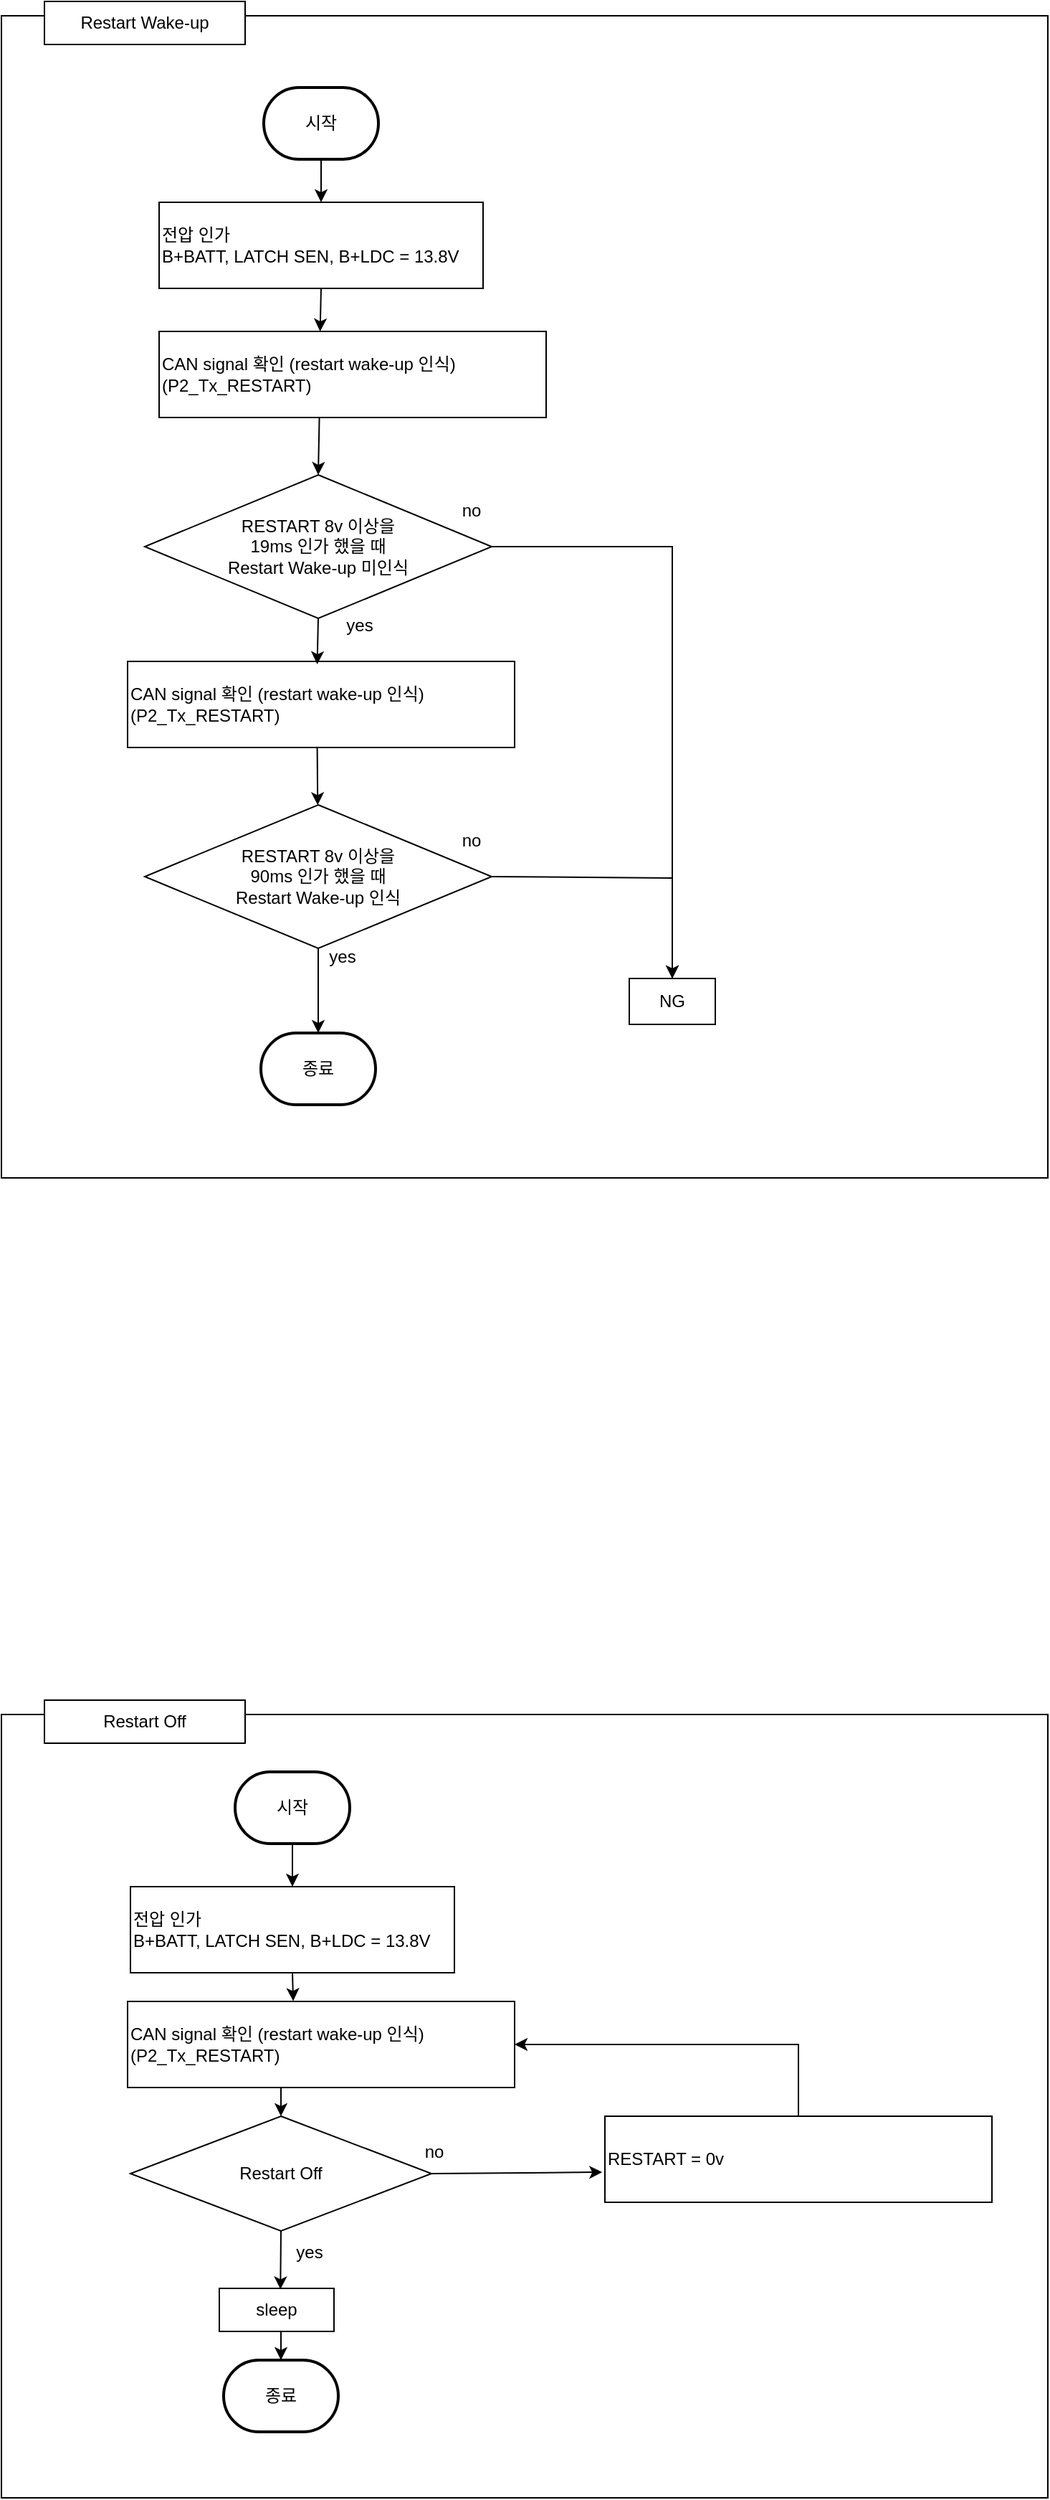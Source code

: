 <mxfile version="22.1.21" type="github">
  <diagram name="페이지-1" id="1IKooUKZ0aYFM0yAQ47z">
    <mxGraphModel dx="1687" dy="1059" grid="1" gridSize="10" guides="1" tooltips="1" connect="1" arrows="1" fold="1" page="1" pageScale="1" pageWidth="827" pageHeight="1169" math="0" shadow="0">
      <root>
        <mxCell id="0" />
        <mxCell id="1" parent="0" />
        <mxCell id="aunHTb1YWMdkFglgx5La-1" value="" style="rounded=0;whiteSpace=wrap;html=1;" vertex="1" parent="1">
          <mxGeometry x="40" y="60" width="730" height="810" as="geometry" />
        </mxCell>
        <mxCell id="aunHTb1YWMdkFglgx5La-2" value="시작" style="strokeWidth=2;html=1;shape=mxgraph.flowchart.terminator;whiteSpace=wrap;" vertex="1" parent="1">
          <mxGeometry x="223" y="110" width="80" height="50" as="geometry" />
        </mxCell>
        <mxCell id="aunHTb1YWMdkFglgx5La-3" value="종료" style="strokeWidth=2;html=1;shape=mxgraph.flowchart.terminator;whiteSpace=wrap;" vertex="1" parent="1">
          <mxGeometry x="221" y="769" width="80" height="50" as="geometry" />
        </mxCell>
        <mxCell id="aunHTb1YWMdkFglgx5La-4" value="전압 인가&lt;br&gt;B+BATT, LATCH SEN, B+LDC = 13.8V" style="rounded=0;whiteSpace=wrap;html=1;align=left;" vertex="1" parent="1">
          <mxGeometry x="150" y="190" width="226" height="60" as="geometry" />
        </mxCell>
        <mxCell id="aunHTb1YWMdkFglgx5La-5" value="RESTART 8v 이상을 &lt;br&gt;19ms 인가 했을 때 &lt;br&gt;Restart Wake-up 미인식" style="rhombus;whiteSpace=wrap;html=1;" vertex="1" parent="1">
          <mxGeometry x="140" y="380" width="242" height="100" as="geometry" />
        </mxCell>
        <mxCell id="aunHTb1YWMdkFglgx5La-6" value="" style="endArrow=classic;html=1;rounded=0;entryX=0.5;entryY=0;entryDx=0;entryDy=0;exitX=0.414;exitY=1.005;exitDx=0;exitDy=0;exitPerimeter=0;" edge="1" parent="1" source="aunHTb1YWMdkFglgx5La-43" target="aunHTb1YWMdkFglgx5La-5">
          <mxGeometry width="50" height="50" relative="1" as="geometry">
            <mxPoint x="260" y="340" as="sourcePoint" />
            <mxPoint x="469" y="210" as="targetPoint" />
          </mxGeometry>
        </mxCell>
        <mxCell id="aunHTb1YWMdkFglgx5La-7" value="" style="endArrow=classic;html=1;rounded=0;exitX=0.5;exitY=1;exitDx=0;exitDy=0;exitPerimeter=0;entryX=0.5;entryY=0;entryDx=0;entryDy=0;" edge="1" parent="1" source="aunHTb1YWMdkFglgx5La-2" target="aunHTb1YWMdkFglgx5La-4">
          <mxGeometry width="50" height="50" relative="1" as="geometry">
            <mxPoint x="-11" y="210" as="sourcePoint" />
            <mxPoint x="39" y="160" as="targetPoint" />
          </mxGeometry>
        </mxCell>
        <mxCell id="aunHTb1YWMdkFglgx5La-8" value="" style="endArrow=classic;html=1;rounded=0;exitX=0.5;exitY=1;exitDx=0;exitDy=0;entryX=0.5;entryY=0;entryDx=0;entryDy=0;entryPerimeter=0;" edge="1" parent="1" target="aunHTb1YWMdkFglgx5La-3">
          <mxGeometry width="50" height="50" relative="1" as="geometry">
            <mxPoint x="261" y="710" as="sourcePoint" />
            <mxPoint x="47" y="660" as="targetPoint" />
          </mxGeometry>
        </mxCell>
        <mxCell id="aunHTb1YWMdkFglgx5La-12" value="Restart Wake-up" style="rounded=0;whiteSpace=wrap;html=1;" vertex="1" parent="1">
          <mxGeometry x="70" y="50" width="140" height="30" as="geometry" />
        </mxCell>
        <mxCell id="aunHTb1YWMdkFglgx5La-13" value="" style="rounded=0;whiteSpace=wrap;html=1;" vertex="1" parent="1">
          <mxGeometry x="40" y="1244" width="730" height="546" as="geometry" />
        </mxCell>
        <mxCell id="aunHTb1YWMdkFglgx5La-14" value="시작" style="strokeWidth=2;html=1;shape=mxgraph.flowchart.terminator;whiteSpace=wrap;" vertex="1" parent="1">
          <mxGeometry x="203" y="1284" width="80" height="50" as="geometry" />
        </mxCell>
        <mxCell id="aunHTb1YWMdkFglgx5La-15" value="종료" style="strokeWidth=2;html=1;shape=mxgraph.flowchart.terminator;whiteSpace=wrap;" vertex="1" parent="1">
          <mxGeometry x="195" y="1694" width="80" height="50" as="geometry" />
        </mxCell>
        <mxCell id="aunHTb1YWMdkFglgx5La-16" value="전압 인가&lt;br&gt;B+BATT, LATCH SEN, B+LDC = 13.8V" style="rounded=0;whiteSpace=wrap;html=1;align=left;" vertex="1" parent="1">
          <mxGeometry x="130" y="1364" width="226" height="60" as="geometry" />
        </mxCell>
        <mxCell id="aunHTb1YWMdkFglgx5La-17" value="Restart Off" style="rhombus;whiteSpace=wrap;html=1;" vertex="1" parent="1">
          <mxGeometry x="130" y="1524" width="210" height="80" as="geometry" />
        </mxCell>
        <mxCell id="aunHTb1YWMdkFglgx5La-18" value="" style="endArrow=classic;html=1;rounded=0;exitX=0.5;exitY=1;exitDx=0;exitDy=0;entryX=0.5;entryY=0;entryDx=0;entryDy=0;" edge="1" parent="1" target="aunHTb1YWMdkFglgx5La-17">
          <mxGeometry width="50" height="50" relative="1" as="geometry">
            <mxPoint x="235" y="1484" as="sourcePoint" />
            <mxPoint x="441" y="1444" as="targetPoint" />
          </mxGeometry>
        </mxCell>
        <mxCell id="aunHTb1YWMdkFglgx5La-19" value="" style="endArrow=classic;html=1;rounded=0;exitX=0.5;exitY=1;exitDx=0;exitDy=0;exitPerimeter=0;entryX=0.5;entryY=0;entryDx=0;entryDy=0;" edge="1" parent="1" source="aunHTb1YWMdkFglgx5La-14" target="aunHTb1YWMdkFglgx5La-16">
          <mxGeometry width="50" height="50" relative="1" as="geometry">
            <mxPoint x="-31" y="1384" as="sourcePoint" />
            <mxPoint x="19" y="1334" as="targetPoint" />
          </mxGeometry>
        </mxCell>
        <mxCell id="aunHTb1YWMdkFglgx5La-20" value="" style="endArrow=classic;html=1;rounded=0;exitX=0.5;exitY=1;exitDx=0;exitDy=0;entryX=0.5;entryY=0;entryDx=0;entryDy=0;entryPerimeter=0;" edge="1" parent="1" target="aunHTb1YWMdkFglgx5La-15">
          <mxGeometry width="50" height="50" relative="1" as="geometry">
            <mxPoint x="235" y="1674" as="sourcePoint" />
            <mxPoint x="21" y="1624" as="targetPoint" />
          </mxGeometry>
        </mxCell>
        <mxCell id="aunHTb1YWMdkFglgx5La-21" value="RESTART = 0v" style="rounded=0;whiteSpace=wrap;html=1;align=left;" vertex="1" parent="1">
          <mxGeometry x="461" y="1524" width="270" height="60" as="geometry" />
        </mxCell>
        <mxCell id="aunHTb1YWMdkFglgx5La-22" value="" style="endArrow=classic;html=1;rounded=0;exitX=1;exitY=0.5;exitDx=0;exitDy=0;entryX=-0.007;entryY=0.65;entryDx=0;entryDy=0;entryPerimeter=0;" edge="1" parent="1" source="aunHTb1YWMdkFglgx5La-17" target="aunHTb1YWMdkFglgx5La-21">
          <mxGeometry width="50" height="50" relative="1" as="geometry">
            <mxPoint x="471" y="1494" as="sourcePoint" />
            <mxPoint x="521" y="1444" as="targetPoint" />
          </mxGeometry>
        </mxCell>
        <mxCell id="aunHTb1YWMdkFglgx5La-23" value="" style="endArrow=classic;html=1;rounded=0;exitX=0.5;exitY=0;exitDx=0;exitDy=0;" edge="1" parent="1" source="aunHTb1YWMdkFglgx5La-40">
          <mxGeometry width="50" height="50" relative="1" as="geometry">
            <mxPoint x="481" y="1464" as="sourcePoint" />
            <mxPoint x="241" y="1504" as="targetPoint" />
            <Array as="points" />
          </mxGeometry>
        </mxCell>
        <mxCell id="aunHTb1YWMdkFglgx5La-24" value="Restart&amp;nbsp;Off" style="rounded=0;whiteSpace=wrap;html=1;" vertex="1" parent="1">
          <mxGeometry x="70" y="1234" width="140" height="30" as="geometry" />
        </mxCell>
        <mxCell id="aunHTb1YWMdkFglgx5La-25" value="sleep" style="rounded=0;whiteSpace=wrap;html=1;align=center;" vertex="1" parent="1">
          <mxGeometry x="192" y="1644" width="80" height="30" as="geometry" />
        </mxCell>
        <mxCell id="aunHTb1YWMdkFglgx5La-26" value="" style="endArrow=classic;html=1;rounded=0;exitX=0.5;exitY=1;exitDx=0;exitDy=0;entryX=0.533;entryY=0.022;entryDx=0;entryDy=0;entryPerimeter=0;" edge="1" parent="1" source="aunHTb1YWMdkFglgx5La-17" target="aunHTb1YWMdkFglgx5La-25">
          <mxGeometry width="50" height="50" relative="1" as="geometry">
            <mxPoint x="32" y="1624" as="sourcePoint" />
            <mxPoint x="82" y="1574" as="targetPoint" />
          </mxGeometry>
        </mxCell>
        <mxCell id="aunHTb1YWMdkFglgx5La-27" value="yes" style="text;html=1;strokeColor=none;fillColor=none;align=center;verticalAlign=middle;whiteSpace=wrap;rounded=0;" vertex="1" parent="1">
          <mxGeometry x="248" y="701" width="60" height="30" as="geometry" />
        </mxCell>
        <mxCell id="aunHTb1YWMdkFglgx5La-28" value="yes" style="text;html=1;strokeColor=none;fillColor=none;align=center;verticalAlign=middle;whiteSpace=wrap;rounded=0;" vertex="1" parent="1">
          <mxGeometry x="225" y="1604" width="60" height="30" as="geometry" />
        </mxCell>
        <mxCell id="aunHTb1YWMdkFglgx5La-29" value="no" style="text;html=1;strokeColor=none;fillColor=none;align=center;verticalAlign=middle;whiteSpace=wrap;rounded=0;" vertex="1" parent="1">
          <mxGeometry x="338" y="390" width="60" height="30" as="geometry" />
        </mxCell>
        <mxCell id="aunHTb1YWMdkFglgx5La-30" value="no" style="text;html=1;strokeColor=none;fillColor=none;align=center;verticalAlign=middle;whiteSpace=wrap;rounded=0;" vertex="1" parent="1">
          <mxGeometry x="312" y="1534" width="60" height="30" as="geometry" />
        </mxCell>
        <mxCell id="aunHTb1YWMdkFglgx5La-33" value="RESTART 8v 이상을 &lt;br&gt;90ms 인가 했을 때 &lt;br&gt;Restart Wake-up 인식" style="rhombus;whiteSpace=wrap;html=1;" vertex="1" parent="1">
          <mxGeometry x="140" y="610" width="242" height="100" as="geometry" />
        </mxCell>
        <mxCell id="aunHTb1YWMdkFglgx5La-34" value="no" style="text;html=1;strokeColor=none;fillColor=none;align=center;verticalAlign=middle;whiteSpace=wrap;rounded=0;" vertex="1" parent="1">
          <mxGeometry x="338" y="620" width="60" height="30" as="geometry" />
        </mxCell>
        <mxCell id="aunHTb1YWMdkFglgx5La-35" value="" style="endArrow=classic;html=1;rounded=0;exitX=0.49;exitY=0.977;exitDx=0;exitDy=0;exitPerimeter=0;" edge="1" parent="1" source="aunHTb1YWMdkFglgx5La-46" target="aunHTb1YWMdkFglgx5La-33">
          <mxGeometry width="50" height="50" relative="1" as="geometry">
            <mxPoint x="261" y="499" as="sourcePoint" />
            <mxPoint x="-12" y="359" as="targetPoint" />
          </mxGeometry>
        </mxCell>
        <mxCell id="aunHTb1YWMdkFglgx5La-36" value="NG" style="rounded=0;whiteSpace=wrap;html=1;align=center;" vertex="1" parent="1">
          <mxGeometry x="478" y="731" width="60" height="32" as="geometry" />
        </mxCell>
        <mxCell id="aunHTb1YWMdkFglgx5La-37" value="yes" style="text;html=1;strokeColor=none;fillColor=none;align=center;verticalAlign=middle;whiteSpace=wrap;rounded=0;" vertex="1" parent="1">
          <mxGeometry x="260" y="470" width="60" height="30" as="geometry" />
        </mxCell>
        <mxCell id="aunHTb1YWMdkFglgx5La-38" value="" style="endArrow=classic;html=1;rounded=0;exitX=1;exitY=0.5;exitDx=0;exitDy=0;entryX=0.5;entryY=0;entryDx=0;entryDy=0;" edge="1" parent="1" source="aunHTb1YWMdkFglgx5La-5" target="aunHTb1YWMdkFglgx5La-36">
          <mxGeometry width="50" height="50" relative="1" as="geometry">
            <mxPoint x="498" y="410" as="sourcePoint" />
            <mxPoint x="548" y="360" as="targetPoint" />
            <Array as="points">
              <mxPoint x="508" y="430" />
            </Array>
          </mxGeometry>
        </mxCell>
        <mxCell id="aunHTb1YWMdkFglgx5La-39" value="" style="endArrow=classic;html=1;rounded=0;exitX=1;exitY=0.5;exitDx=0;exitDy=0;" edge="1" parent="1" source="aunHTb1YWMdkFglgx5La-33">
          <mxGeometry width="50" height="50" relative="1" as="geometry">
            <mxPoint x="468" y="501" as="sourcePoint" />
            <mxPoint x="508" y="731" as="targetPoint" />
            <Array as="points">
              <mxPoint x="508" y="661" />
            </Array>
          </mxGeometry>
        </mxCell>
        <mxCell id="aunHTb1YWMdkFglgx5La-41" value="" style="endArrow=classic;html=1;rounded=0;exitX=0.5;exitY=0;exitDx=0;exitDy=0;" edge="1" parent="1" source="aunHTb1YWMdkFglgx5La-21" target="aunHTb1YWMdkFglgx5La-40">
          <mxGeometry width="50" height="50" relative="1" as="geometry">
            <mxPoint x="596" y="1524" as="sourcePoint" />
            <mxPoint x="241" y="1504" as="targetPoint" />
            <Array as="points">
              <mxPoint x="596" y="1474" />
            </Array>
          </mxGeometry>
        </mxCell>
        <mxCell id="aunHTb1YWMdkFglgx5La-40" value="CAN signal 확인 (restart wake-up 인식)&lt;br&gt;(P2_Tx_RESTART)" style="rounded=0;whiteSpace=wrap;html=1;align=left;" vertex="1" parent="1">
          <mxGeometry x="128" y="1444" width="270" height="60" as="geometry" />
        </mxCell>
        <mxCell id="aunHTb1YWMdkFglgx5La-42" value="" style="endArrow=classic;html=1;rounded=0;exitX=0.5;exitY=1;exitDx=0;exitDy=0;entryX=0.428;entryY=-0.005;entryDx=0;entryDy=0;entryPerimeter=0;" edge="1" parent="1" source="aunHTb1YWMdkFglgx5La-16" target="aunHTb1YWMdkFglgx5La-40">
          <mxGeometry width="50" height="50" relative="1" as="geometry">
            <mxPoint x="460" y="1434" as="sourcePoint" />
            <mxPoint x="510" y="1384" as="targetPoint" />
          </mxGeometry>
        </mxCell>
        <mxCell id="aunHTb1YWMdkFglgx5La-43" value="CAN signal 확인 (restart wake-up 인식)&lt;br&gt;(P2_Tx_RESTART)" style="rounded=0;whiteSpace=wrap;html=1;align=left;" vertex="1" parent="1">
          <mxGeometry x="150" y="280" width="270" height="60" as="geometry" />
        </mxCell>
        <mxCell id="aunHTb1YWMdkFglgx5La-44" value="" style="endArrow=classic;html=1;rounded=0;exitX=0.5;exitY=1;exitDx=0;exitDy=0;entryX=0.416;entryY=0;entryDx=0;entryDy=0;entryPerimeter=0;" edge="1" parent="1" source="aunHTb1YWMdkFglgx5La-4" target="aunHTb1YWMdkFglgx5La-43">
          <mxGeometry width="50" height="50" relative="1" as="geometry">
            <mxPoint x="450" y="260" as="sourcePoint" />
            <mxPoint x="500" y="210" as="targetPoint" />
          </mxGeometry>
        </mxCell>
        <mxCell id="aunHTb1YWMdkFglgx5La-46" value="CAN signal 확인 (restart wake-up 인식)&lt;br&gt;(P2_Tx_RESTART)" style="rounded=0;whiteSpace=wrap;html=1;align=left;" vertex="1" parent="1">
          <mxGeometry x="128" y="510" width="270" height="60" as="geometry" />
        </mxCell>
        <mxCell id="aunHTb1YWMdkFglgx5La-48" value="" style="endArrow=classic;html=1;rounded=0;exitX=0.5;exitY=1;exitDx=0;exitDy=0;entryX=0.49;entryY=0.033;entryDx=0;entryDy=0;entryPerimeter=0;" edge="1" parent="1" source="aunHTb1YWMdkFglgx5La-5" target="aunHTb1YWMdkFglgx5La-46">
          <mxGeometry width="50" height="50" relative="1" as="geometry">
            <mxPoint x="420" y="500" as="sourcePoint" />
            <mxPoint x="470" y="450" as="targetPoint" />
          </mxGeometry>
        </mxCell>
      </root>
    </mxGraphModel>
  </diagram>
</mxfile>
